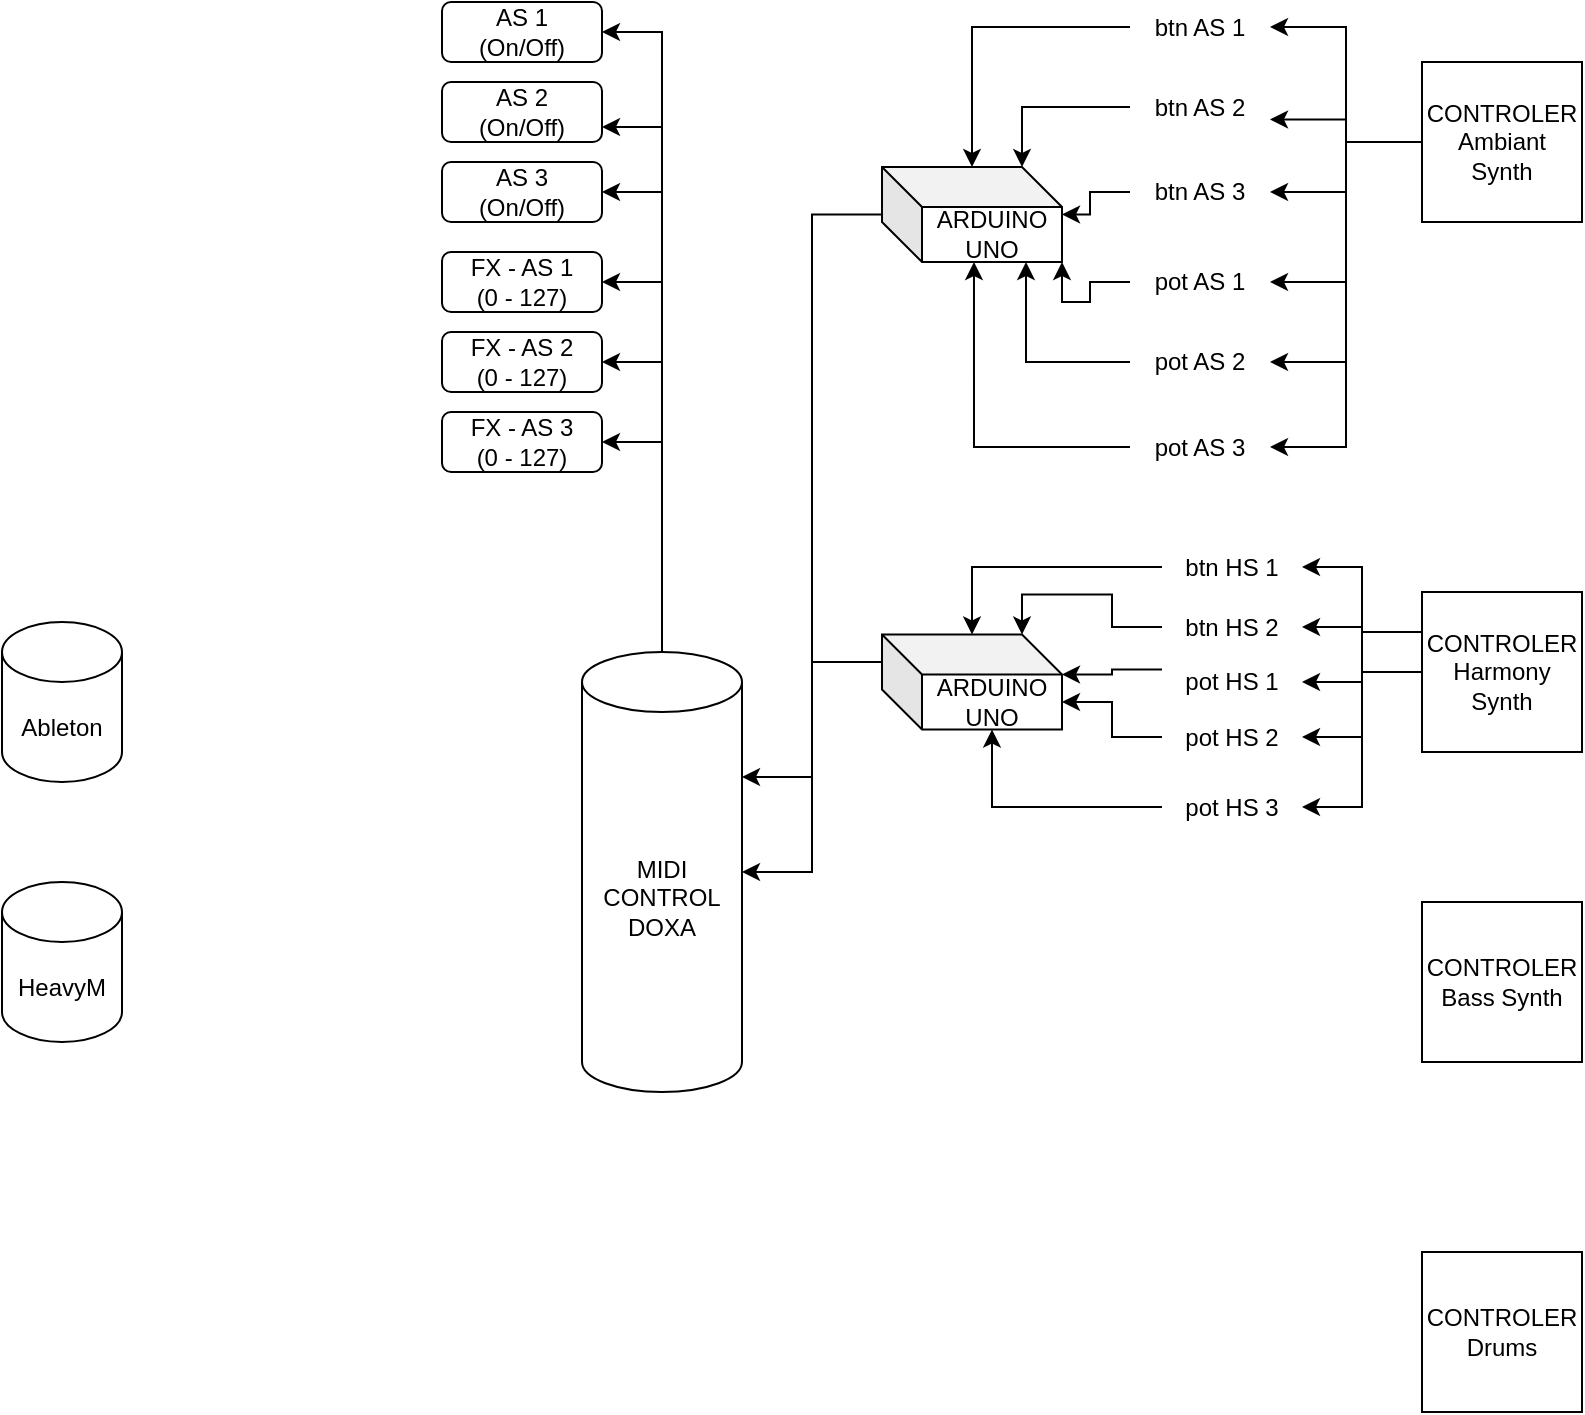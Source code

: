 <mxfile version="13.7.9" type="github">
  <diagram id="HvZzBXpGsYYU1vcpJQXH" name="Page-1">
    <mxGraphModel dx="681" dy="651" grid="1" gridSize="10" guides="1" tooltips="1" connect="1" arrows="1" fold="1" page="1" pageScale="1" pageWidth="827" pageHeight="1169" math="0" shadow="0">
      <root>
        <mxCell id="0" />
        <mxCell id="1" parent="0" />
        <mxCell id="ibvbcTeNg4M_Yn5BL4wx-1" value="&lt;div&gt;CONTROLER&lt;/div&gt;&lt;div&gt;Bass Synth&lt;/div&gt;" style="whiteSpace=wrap;html=1;aspect=fixed;" vertex="1" parent="1">
          <mxGeometry x="710" y="490" width="80" height="80" as="geometry" />
        </mxCell>
        <mxCell id="ibvbcTeNg4M_Yn5BL4wx-63" style="edgeStyle=orthogonalEdgeStyle;rounded=0;orthogonalLoop=1;jettySize=auto;html=1;exitX=0;exitY=0.25;exitDx=0;exitDy=0;entryX=1;entryY=0.5;entryDx=0;entryDy=0;" edge="1" parent="1" source="ibvbcTeNg4M_Yn5BL4wx-2" target="ibvbcTeNg4M_Yn5BL4wx-45">
          <mxGeometry relative="1" as="geometry" />
        </mxCell>
        <mxCell id="ibvbcTeNg4M_Yn5BL4wx-64" style="edgeStyle=orthogonalEdgeStyle;rounded=0;orthogonalLoop=1;jettySize=auto;html=1;entryX=1;entryY=0.5;entryDx=0;entryDy=0;" edge="1" parent="1" source="ibvbcTeNg4M_Yn5BL4wx-2" target="ibvbcTeNg4M_Yn5BL4wx-47">
          <mxGeometry relative="1" as="geometry" />
        </mxCell>
        <mxCell id="ibvbcTeNg4M_Yn5BL4wx-65" style="edgeStyle=orthogonalEdgeStyle;rounded=0;orthogonalLoop=1;jettySize=auto;html=1;" edge="1" parent="1" source="ibvbcTeNg4M_Yn5BL4wx-2" target="ibvbcTeNg4M_Yn5BL4wx-48">
          <mxGeometry relative="1" as="geometry" />
        </mxCell>
        <mxCell id="ibvbcTeNg4M_Yn5BL4wx-66" style="edgeStyle=orthogonalEdgeStyle;rounded=0;orthogonalLoop=1;jettySize=auto;html=1;" edge="1" parent="1" source="ibvbcTeNg4M_Yn5BL4wx-2" target="ibvbcTeNg4M_Yn5BL4wx-49">
          <mxGeometry relative="1" as="geometry" />
        </mxCell>
        <mxCell id="ibvbcTeNg4M_Yn5BL4wx-67" style="edgeStyle=orthogonalEdgeStyle;rounded=0;orthogonalLoop=1;jettySize=auto;html=1;entryX=1;entryY=0.5;entryDx=0;entryDy=0;" edge="1" parent="1" source="ibvbcTeNg4M_Yn5BL4wx-2" target="ibvbcTeNg4M_Yn5BL4wx-50">
          <mxGeometry relative="1" as="geometry" />
        </mxCell>
        <mxCell id="ibvbcTeNg4M_Yn5BL4wx-2" value="&lt;div&gt;CONTROLER&lt;/div&gt;Harmony Synth" style="whiteSpace=wrap;html=1;aspect=fixed;" vertex="1" parent="1">
          <mxGeometry x="710" y="335" width="80" height="80" as="geometry" />
        </mxCell>
        <mxCell id="ibvbcTeNg4M_Yn5BL4wx-39" style="edgeStyle=orthogonalEdgeStyle;rounded=0;orthogonalLoop=1;jettySize=auto;html=1;entryX=1;entryY=0.5;entryDx=0;entryDy=0;" edge="1" parent="1" source="ibvbcTeNg4M_Yn5BL4wx-3" target="ibvbcTeNg4M_Yn5BL4wx-11">
          <mxGeometry relative="1" as="geometry" />
        </mxCell>
        <mxCell id="ibvbcTeNg4M_Yn5BL4wx-40" style="edgeStyle=orthogonalEdgeStyle;rounded=0;orthogonalLoop=1;jettySize=auto;html=1;entryX=1;entryY=0.75;entryDx=0;entryDy=0;" edge="1" parent="1" source="ibvbcTeNg4M_Yn5BL4wx-3" target="ibvbcTeNg4M_Yn5BL4wx-12">
          <mxGeometry relative="1" as="geometry" />
        </mxCell>
        <mxCell id="ibvbcTeNg4M_Yn5BL4wx-41" style="edgeStyle=orthogonalEdgeStyle;rounded=0;orthogonalLoop=1;jettySize=auto;html=1;entryX=1;entryY=0.5;entryDx=0;entryDy=0;" edge="1" parent="1" source="ibvbcTeNg4M_Yn5BL4wx-3" target="ibvbcTeNg4M_Yn5BL4wx-13">
          <mxGeometry relative="1" as="geometry" />
        </mxCell>
        <mxCell id="ibvbcTeNg4M_Yn5BL4wx-42" style="edgeStyle=orthogonalEdgeStyle;rounded=0;orthogonalLoop=1;jettySize=auto;html=1;entryX=1;entryY=0.5;entryDx=0;entryDy=0;" edge="1" parent="1" source="ibvbcTeNg4M_Yn5BL4wx-3" target="ibvbcTeNg4M_Yn5BL4wx-20">
          <mxGeometry relative="1" as="geometry" />
        </mxCell>
        <mxCell id="ibvbcTeNg4M_Yn5BL4wx-43" style="edgeStyle=orthogonalEdgeStyle;rounded=0;orthogonalLoop=1;jettySize=auto;html=1;entryX=1;entryY=0.5;entryDx=0;entryDy=0;" edge="1" parent="1" source="ibvbcTeNg4M_Yn5BL4wx-3" target="ibvbcTeNg4M_Yn5BL4wx-21">
          <mxGeometry relative="1" as="geometry" />
        </mxCell>
        <mxCell id="ibvbcTeNg4M_Yn5BL4wx-44" style="edgeStyle=orthogonalEdgeStyle;rounded=0;orthogonalLoop=1;jettySize=auto;html=1;entryX=1;entryY=0.5;entryDx=0;entryDy=0;" edge="1" parent="1" source="ibvbcTeNg4M_Yn5BL4wx-3" target="ibvbcTeNg4M_Yn5BL4wx-22">
          <mxGeometry relative="1" as="geometry" />
        </mxCell>
        <mxCell id="ibvbcTeNg4M_Yn5BL4wx-3" value="&lt;div&gt;CONTROLER&lt;/div&gt;&lt;div&gt;Ambiant Synth&lt;/div&gt;" style="whiteSpace=wrap;html=1;aspect=fixed;" vertex="1" parent="1">
          <mxGeometry x="710" y="70" width="80" height="80" as="geometry" />
        </mxCell>
        <mxCell id="ibvbcTeNg4M_Yn5BL4wx-4" value="&lt;div&gt;&lt;div&gt;CONTROLER&lt;/div&gt;Drums&lt;/div&gt;" style="whiteSpace=wrap;html=1;aspect=fixed;" vertex="1" parent="1">
          <mxGeometry x="710" y="665" width="80" height="80" as="geometry" />
        </mxCell>
        <mxCell id="ibvbcTeNg4M_Yn5BL4wx-5" value="Ableton" style="shape=cylinder3;whiteSpace=wrap;html=1;boundedLbl=1;backgroundOutline=1;size=15;" vertex="1" parent="1">
          <mxGeometry y="350" width="60" height="80" as="geometry" />
        </mxCell>
        <mxCell id="ibvbcTeNg4M_Yn5BL4wx-6" value="HeavyM" style="shape=cylinder3;whiteSpace=wrap;html=1;boundedLbl=1;backgroundOutline=1;size=15;" vertex="1" parent="1">
          <mxGeometry y="480" width="60" height="80" as="geometry" />
        </mxCell>
        <mxCell id="ibvbcTeNg4M_Yn5BL4wx-7" value="&lt;div&gt;AS 1&lt;/div&gt;&lt;div&gt;(On/Off)&lt;br&gt;&lt;/div&gt;" style="rounded=1;whiteSpace=wrap;html=1;" vertex="1" parent="1">
          <mxGeometry x="220" y="40" width="80" height="30" as="geometry" />
        </mxCell>
        <mxCell id="ibvbcTeNg4M_Yn5BL4wx-8" value="&lt;div&gt;AS 2&lt;/div&gt;&lt;div&gt;(On/Off)&lt;/div&gt;" style="rounded=1;whiteSpace=wrap;html=1;" vertex="1" parent="1">
          <mxGeometry x="220" y="80" width="80" height="30" as="geometry" />
        </mxCell>
        <mxCell id="ibvbcTeNg4M_Yn5BL4wx-9" value="&lt;div&gt;AS 3&lt;br&gt;&lt;/div&gt;(On/Off)" style="rounded=1;whiteSpace=wrap;html=1;" vertex="1" parent="1">
          <mxGeometry x="220" y="120" width="80" height="30" as="geometry" />
        </mxCell>
        <mxCell id="ibvbcTeNg4M_Yn5BL4wx-26" style="edgeStyle=orthogonalEdgeStyle;rounded=0;orthogonalLoop=1;jettySize=auto;html=1;" edge="1" parent="1" source="ibvbcTeNg4M_Yn5BL4wx-11" target="ibvbcTeNg4M_Yn5BL4wx-24">
          <mxGeometry relative="1" as="geometry" />
        </mxCell>
        <mxCell id="ibvbcTeNg4M_Yn5BL4wx-11" value="btn AS 1" style="text;html=1;strokeColor=none;fillColor=none;align=center;verticalAlign=middle;whiteSpace=wrap;rounded=0;" vertex="1" parent="1">
          <mxGeometry x="564" y="40" width="70" height="25" as="geometry" />
        </mxCell>
        <mxCell id="ibvbcTeNg4M_Yn5BL4wx-27" style="edgeStyle=orthogonalEdgeStyle;rounded=0;orthogonalLoop=1;jettySize=auto;html=1;entryX=0;entryY=0;entryDx=70;entryDy=0;entryPerimeter=0;" edge="1" parent="1" source="ibvbcTeNg4M_Yn5BL4wx-12" target="ibvbcTeNg4M_Yn5BL4wx-24">
          <mxGeometry relative="1" as="geometry" />
        </mxCell>
        <mxCell id="ibvbcTeNg4M_Yn5BL4wx-12" value="btn AS 2" style="text;html=1;strokeColor=none;fillColor=none;align=center;verticalAlign=middle;whiteSpace=wrap;rounded=0;" vertex="1" parent="1">
          <mxGeometry x="564" y="80" width="70" height="25" as="geometry" />
        </mxCell>
        <mxCell id="ibvbcTeNg4M_Yn5BL4wx-28" style="edgeStyle=orthogonalEdgeStyle;rounded=0;orthogonalLoop=1;jettySize=auto;html=1;" edge="1" parent="1" source="ibvbcTeNg4M_Yn5BL4wx-13" target="ibvbcTeNg4M_Yn5BL4wx-24">
          <mxGeometry relative="1" as="geometry" />
        </mxCell>
        <mxCell id="ibvbcTeNg4M_Yn5BL4wx-13" value="btn AS 3" style="text;html=1;strokeColor=none;fillColor=none;align=center;verticalAlign=middle;whiteSpace=wrap;rounded=0;" vertex="1" parent="1">
          <mxGeometry x="564" y="122.5" width="70" height="25" as="geometry" />
        </mxCell>
        <mxCell id="ibvbcTeNg4M_Yn5BL4wx-16" value="&lt;div&gt;FX - AS 1&lt;/div&gt;&lt;div&gt;(0 - 127)&lt;br&gt;&lt;/div&gt;" style="rounded=1;whiteSpace=wrap;html=1;" vertex="1" parent="1">
          <mxGeometry x="220" y="165" width="80" height="30" as="geometry" />
        </mxCell>
        <mxCell id="ibvbcTeNg4M_Yn5BL4wx-17" value="FX - AS 2&lt;div&gt;(0 - 127)&lt;/div&gt;" style="rounded=1;whiteSpace=wrap;html=1;" vertex="1" parent="1">
          <mxGeometry x="220" y="205" width="80" height="30" as="geometry" />
        </mxCell>
        <mxCell id="ibvbcTeNg4M_Yn5BL4wx-18" value="FX - AS 3&lt;br&gt;(0 - 127)" style="rounded=1;whiteSpace=wrap;html=1;" vertex="1" parent="1">
          <mxGeometry x="220" y="245" width="80" height="30" as="geometry" />
        </mxCell>
        <mxCell id="ibvbcTeNg4M_Yn5BL4wx-29" style="edgeStyle=orthogonalEdgeStyle;rounded=0;orthogonalLoop=1;jettySize=auto;html=1;entryX=1;entryY=1;entryDx=0;entryDy=0;entryPerimeter=0;" edge="1" parent="1" source="ibvbcTeNg4M_Yn5BL4wx-20" target="ibvbcTeNg4M_Yn5BL4wx-24">
          <mxGeometry relative="1" as="geometry" />
        </mxCell>
        <mxCell id="ibvbcTeNg4M_Yn5BL4wx-20" value="pot AS 1" style="text;html=1;strokeColor=none;fillColor=none;align=center;verticalAlign=middle;whiteSpace=wrap;rounded=0;" vertex="1" parent="1">
          <mxGeometry x="564" y="167.5" width="70" height="25" as="geometry" />
        </mxCell>
        <mxCell id="ibvbcTeNg4M_Yn5BL4wx-30" style="edgeStyle=orthogonalEdgeStyle;rounded=0;orthogonalLoop=1;jettySize=auto;html=1;entryX=0.8;entryY=1;entryDx=0;entryDy=0;entryPerimeter=0;" edge="1" parent="1" source="ibvbcTeNg4M_Yn5BL4wx-21" target="ibvbcTeNg4M_Yn5BL4wx-24">
          <mxGeometry relative="1" as="geometry" />
        </mxCell>
        <mxCell id="ibvbcTeNg4M_Yn5BL4wx-21" value="pot AS 2" style="text;html=1;strokeColor=none;fillColor=none;align=center;verticalAlign=middle;whiteSpace=wrap;rounded=0;" vertex="1" parent="1">
          <mxGeometry x="564" y="207.5" width="70" height="25" as="geometry" />
        </mxCell>
        <mxCell id="ibvbcTeNg4M_Yn5BL4wx-31" style="edgeStyle=orthogonalEdgeStyle;rounded=0;orthogonalLoop=1;jettySize=auto;html=1;entryX=0.511;entryY=1;entryDx=0;entryDy=0;entryPerimeter=0;" edge="1" parent="1" source="ibvbcTeNg4M_Yn5BL4wx-22" target="ibvbcTeNg4M_Yn5BL4wx-24">
          <mxGeometry relative="1" as="geometry" />
        </mxCell>
        <mxCell id="ibvbcTeNg4M_Yn5BL4wx-22" value="pot AS 3" style="text;html=1;strokeColor=none;fillColor=none;align=center;verticalAlign=middle;whiteSpace=wrap;rounded=0;" vertex="1" parent="1">
          <mxGeometry x="564" y="250" width="70" height="25" as="geometry" />
        </mxCell>
        <mxCell id="ibvbcTeNg4M_Yn5BL4wx-32" style="edgeStyle=orthogonalEdgeStyle;rounded=0;orthogonalLoop=1;jettySize=auto;html=1;entryX=1;entryY=0;entryDx=0;entryDy=62.5;entryPerimeter=0;" edge="1" parent="1" source="ibvbcTeNg4M_Yn5BL4wx-24" target="ibvbcTeNg4M_Yn5BL4wx-25">
          <mxGeometry relative="1" as="geometry" />
        </mxCell>
        <mxCell id="ibvbcTeNg4M_Yn5BL4wx-24" value="ARDUINO UNO" style="shape=cube;whiteSpace=wrap;html=1;boundedLbl=1;backgroundOutline=1;darkOpacity=0.05;darkOpacity2=0.1;" vertex="1" parent="1">
          <mxGeometry x="440" y="122.5" width="90" height="47.5" as="geometry" />
        </mxCell>
        <mxCell id="ibvbcTeNg4M_Yn5BL4wx-33" style="edgeStyle=orthogonalEdgeStyle;rounded=0;orthogonalLoop=1;jettySize=auto;html=1;entryX=1;entryY=0.5;entryDx=0;entryDy=0;" edge="1" parent="1" source="ibvbcTeNg4M_Yn5BL4wx-25" target="ibvbcTeNg4M_Yn5BL4wx-7">
          <mxGeometry relative="1" as="geometry" />
        </mxCell>
        <mxCell id="ibvbcTeNg4M_Yn5BL4wx-34" style="edgeStyle=orthogonalEdgeStyle;rounded=0;orthogonalLoop=1;jettySize=auto;html=1;entryX=1;entryY=0.75;entryDx=0;entryDy=0;" edge="1" parent="1" source="ibvbcTeNg4M_Yn5BL4wx-25" target="ibvbcTeNg4M_Yn5BL4wx-8">
          <mxGeometry relative="1" as="geometry" />
        </mxCell>
        <mxCell id="ibvbcTeNg4M_Yn5BL4wx-35" style="edgeStyle=orthogonalEdgeStyle;rounded=0;orthogonalLoop=1;jettySize=auto;html=1;entryX=1;entryY=0.5;entryDx=0;entryDy=0;" edge="1" parent="1" source="ibvbcTeNg4M_Yn5BL4wx-25" target="ibvbcTeNg4M_Yn5BL4wx-9">
          <mxGeometry relative="1" as="geometry" />
        </mxCell>
        <mxCell id="ibvbcTeNg4M_Yn5BL4wx-36" style="edgeStyle=orthogonalEdgeStyle;rounded=0;orthogonalLoop=1;jettySize=auto;html=1;entryX=1;entryY=0.5;entryDx=0;entryDy=0;" edge="1" parent="1" source="ibvbcTeNg4M_Yn5BL4wx-25" target="ibvbcTeNg4M_Yn5BL4wx-16">
          <mxGeometry relative="1" as="geometry" />
        </mxCell>
        <mxCell id="ibvbcTeNg4M_Yn5BL4wx-37" style="edgeStyle=orthogonalEdgeStyle;rounded=0;orthogonalLoop=1;jettySize=auto;html=1;entryX=1;entryY=0.5;entryDx=0;entryDy=0;" edge="1" parent="1" source="ibvbcTeNg4M_Yn5BL4wx-25" target="ibvbcTeNg4M_Yn5BL4wx-17">
          <mxGeometry relative="1" as="geometry" />
        </mxCell>
        <mxCell id="ibvbcTeNg4M_Yn5BL4wx-38" style="edgeStyle=orthogonalEdgeStyle;rounded=0;orthogonalLoop=1;jettySize=auto;html=1;entryX=1;entryY=0.5;entryDx=0;entryDy=0;" edge="1" parent="1" source="ibvbcTeNg4M_Yn5BL4wx-25" target="ibvbcTeNg4M_Yn5BL4wx-18">
          <mxGeometry relative="1" as="geometry" />
        </mxCell>
        <mxCell id="ibvbcTeNg4M_Yn5BL4wx-25" value="MIDI CONTROL&lt;br&gt;DOXA" style="shape=cylinder3;whiteSpace=wrap;html=1;boundedLbl=1;backgroundOutline=1;size=15;" vertex="1" parent="1">
          <mxGeometry x="290" y="365" width="80" height="220" as="geometry" />
        </mxCell>
        <mxCell id="ibvbcTeNg4M_Yn5BL4wx-57" style="edgeStyle=orthogonalEdgeStyle;rounded=0;orthogonalLoop=1;jettySize=auto;html=1;exitX=0;exitY=0.5;exitDx=0;exitDy=0;" edge="1" parent="1" source="ibvbcTeNg4M_Yn5BL4wx-45" target="ibvbcTeNg4M_Yn5BL4wx-51">
          <mxGeometry relative="1" as="geometry" />
        </mxCell>
        <mxCell id="ibvbcTeNg4M_Yn5BL4wx-45" value="btn HS 1" style="text;html=1;strokeColor=none;fillColor=none;align=center;verticalAlign=middle;whiteSpace=wrap;rounded=0;" vertex="1" parent="1">
          <mxGeometry x="580" y="310" width="70" height="25" as="geometry" />
        </mxCell>
        <mxCell id="ibvbcTeNg4M_Yn5BL4wx-58" style="edgeStyle=orthogonalEdgeStyle;rounded=0;orthogonalLoop=1;jettySize=auto;html=1;exitX=0;exitY=0.5;exitDx=0;exitDy=0;entryX=0;entryY=0;entryDx=70;entryDy=0;entryPerimeter=0;" edge="1" parent="1" source="ibvbcTeNg4M_Yn5BL4wx-47" target="ibvbcTeNg4M_Yn5BL4wx-51">
          <mxGeometry relative="1" as="geometry" />
        </mxCell>
        <mxCell id="ibvbcTeNg4M_Yn5BL4wx-47" value="btn HS 2" style="text;html=1;strokeColor=none;fillColor=none;align=center;verticalAlign=middle;whiteSpace=wrap;rounded=0;" vertex="1" parent="1">
          <mxGeometry x="580" y="340" width="70" height="25" as="geometry" />
        </mxCell>
        <mxCell id="ibvbcTeNg4M_Yn5BL4wx-59" style="edgeStyle=orthogonalEdgeStyle;rounded=0;orthogonalLoop=1;jettySize=auto;html=1;exitX=0;exitY=0.25;exitDx=0;exitDy=0;entryX=0;entryY=0;entryDx=90;entryDy=20;entryPerimeter=0;" edge="1" parent="1" source="ibvbcTeNg4M_Yn5BL4wx-48" target="ibvbcTeNg4M_Yn5BL4wx-51">
          <mxGeometry relative="1" as="geometry" />
        </mxCell>
        <mxCell id="ibvbcTeNg4M_Yn5BL4wx-48" value="pot HS 1" style="text;html=1;strokeColor=none;fillColor=none;align=center;verticalAlign=middle;whiteSpace=wrap;rounded=0;" vertex="1" parent="1">
          <mxGeometry x="580" y="367.5" width="70" height="25" as="geometry" />
        </mxCell>
        <mxCell id="ibvbcTeNg4M_Yn5BL4wx-60" style="edgeStyle=orthogonalEdgeStyle;rounded=0;orthogonalLoop=1;jettySize=auto;html=1;exitX=0;exitY=0.5;exitDx=0;exitDy=0;entryX=0;entryY=0;entryDx=90;entryDy=33.75;entryPerimeter=0;" edge="1" parent="1" source="ibvbcTeNg4M_Yn5BL4wx-49" target="ibvbcTeNg4M_Yn5BL4wx-51">
          <mxGeometry relative="1" as="geometry" />
        </mxCell>
        <mxCell id="ibvbcTeNg4M_Yn5BL4wx-49" value="pot HS 2" style="text;html=1;strokeColor=none;fillColor=none;align=center;verticalAlign=middle;whiteSpace=wrap;rounded=0;" vertex="1" parent="1">
          <mxGeometry x="580" y="395" width="70" height="25" as="geometry" />
        </mxCell>
        <mxCell id="ibvbcTeNg4M_Yn5BL4wx-61" style="edgeStyle=orthogonalEdgeStyle;rounded=0;orthogonalLoop=1;jettySize=auto;html=1;exitX=0;exitY=0.5;exitDx=0;exitDy=0;entryX=0;entryY=0;entryDx=55;entryDy=47.5;entryPerimeter=0;" edge="1" parent="1" source="ibvbcTeNg4M_Yn5BL4wx-50" target="ibvbcTeNg4M_Yn5BL4wx-51">
          <mxGeometry relative="1" as="geometry" />
        </mxCell>
        <mxCell id="ibvbcTeNg4M_Yn5BL4wx-50" value="pot HS 3" style="text;html=1;strokeColor=none;fillColor=none;align=center;verticalAlign=middle;whiteSpace=wrap;rounded=0;" vertex="1" parent="1">
          <mxGeometry x="580" y="430" width="70" height="25" as="geometry" />
        </mxCell>
        <mxCell id="ibvbcTeNg4M_Yn5BL4wx-62" style="edgeStyle=orthogonalEdgeStyle;rounded=0;orthogonalLoop=1;jettySize=auto;html=1;exitX=0;exitY=0;exitDx=0;exitDy=13.75;exitPerimeter=0;" edge="1" parent="1" source="ibvbcTeNg4M_Yn5BL4wx-51" target="ibvbcTeNg4M_Yn5BL4wx-25">
          <mxGeometry relative="1" as="geometry" />
        </mxCell>
        <mxCell id="ibvbcTeNg4M_Yn5BL4wx-51" value="ARDUINO UNO" style="shape=cube;whiteSpace=wrap;html=1;boundedLbl=1;backgroundOutline=1;darkOpacity=0.05;darkOpacity2=0.1;" vertex="1" parent="1">
          <mxGeometry x="440" y="356.25" width="90" height="47.5" as="geometry" />
        </mxCell>
      </root>
    </mxGraphModel>
  </diagram>
</mxfile>

